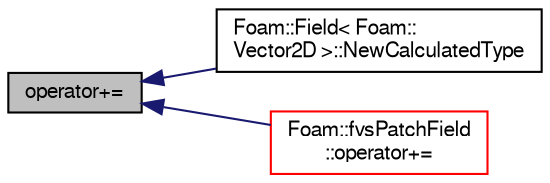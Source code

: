 digraph "operator+="
{
  bgcolor="transparent";
  edge [fontname="FreeSans",fontsize="10",labelfontname="FreeSans",labelfontsize="10"];
  node [fontname="FreeSans",fontsize="10",shape=record];
  rankdir="LR";
  Node8530 [label="operator+=",height=0.2,width=0.4,color="black", fillcolor="grey75", style="filled", fontcolor="black"];
  Node8530 -> Node8531 [dir="back",color="midnightblue",fontsize="10",style="solid",fontname="FreeSans"];
  Node8531 [label="Foam::Field\< Foam::\lVector2D \>::NewCalculatedType",height=0.2,width=0.4,color="black",URL="$a26466.html#ae6bdf47436f49314cb0fc784144bf18f",tooltip="Return a pointer to a new calculatedFvPatchFieldField created on. "];
  Node8530 -> Node8532 [dir="back",color="midnightblue",fontsize="10",style="solid",fontname="FreeSans"];
  Node8532 [label="Foam::fvsPatchField\l::operator+=",height=0.2,width=0.4,color="red",URL="$a22426.html#abb8527b970bbb84e2a909464f2292da6"];
}
